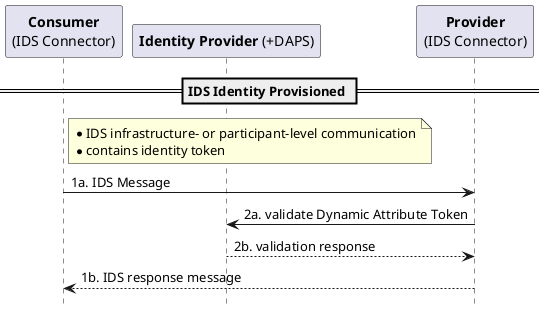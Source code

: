 @startuml

hide footbox

participant "**Consumer**\n(IDS Connector)" as C
participant "**Identity Provider** (+DAPS)" as IDP
participant "**Provider**\n(IDS Connector)" as P

== IDS Identity Provisioned ==

note right of C: *IDS infrastructure- or participant-level communication\n*contains identity token
C -> P: 1a. IDS Message

P -> IDP: 2a. validate Dynamic Attribute Token
P <-- IDP: 2b. validation response

C <-- P: 1b. IDS response message

@enduml
